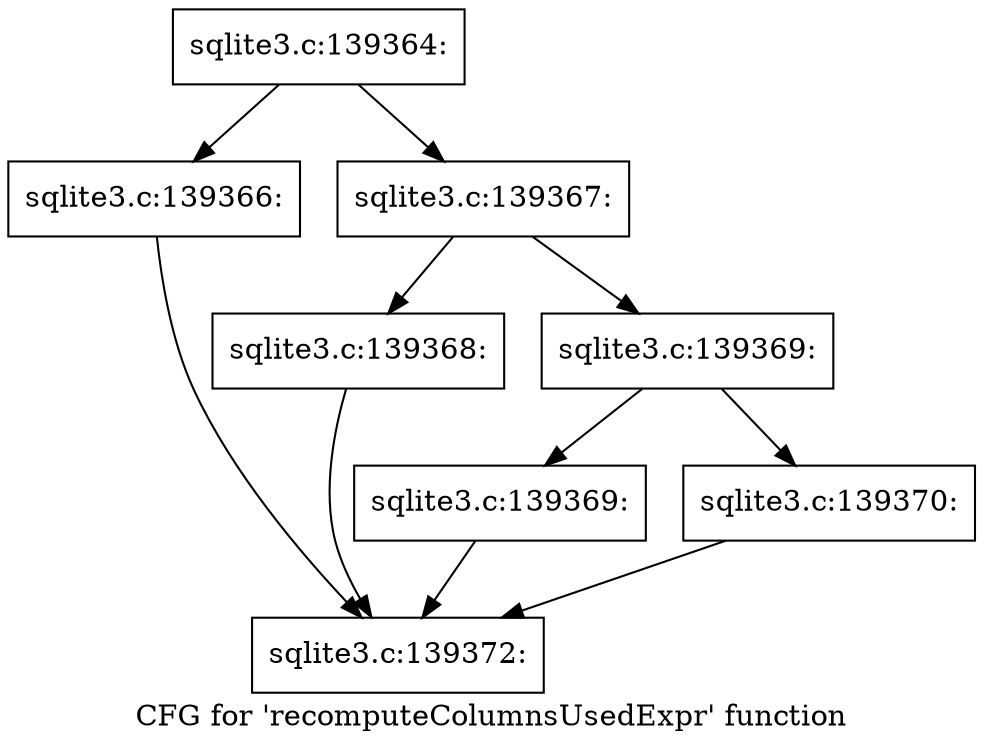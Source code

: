digraph "CFG for 'recomputeColumnsUsedExpr' function" {
	label="CFG for 'recomputeColumnsUsedExpr' function";

	Node0x55c0f93e9ea0 [shape=record,label="{sqlite3.c:139364:}"];
	Node0x55c0f93e9ea0 -> Node0x55c0f93eb210;
	Node0x55c0f93e9ea0 -> Node0x55c0f93eb260;
	Node0x55c0f93eb210 [shape=record,label="{sqlite3.c:139366:}"];
	Node0x55c0f93eb210 -> Node0x55c0f93e8b50;
	Node0x55c0f93eb260 [shape=record,label="{sqlite3.c:139367:}"];
	Node0x55c0f93eb260 -> Node0x55c0f93ebba0;
	Node0x55c0f93eb260 -> Node0x55c0f93ebbf0;
	Node0x55c0f93ebba0 [shape=record,label="{sqlite3.c:139368:}"];
	Node0x55c0f93ebba0 -> Node0x55c0f93e8b50;
	Node0x55c0f93ebbf0 [shape=record,label="{sqlite3.c:139369:}"];
	Node0x55c0f93ebbf0 -> Node0x55c0f93ec3e0;
	Node0x55c0f93ebbf0 -> Node0x55c0f93ec430;
	Node0x55c0f93ec3e0 [shape=record,label="{sqlite3.c:139369:}"];
	Node0x55c0f93ec3e0 -> Node0x55c0f93e8b50;
	Node0x55c0f93ec430 [shape=record,label="{sqlite3.c:139370:}"];
	Node0x55c0f93ec430 -> Node0x55c0f93e8b50;
	Node0x55c0f93e8b50 [shape=record,label="{sqlite3.c:139372:}"];
}
